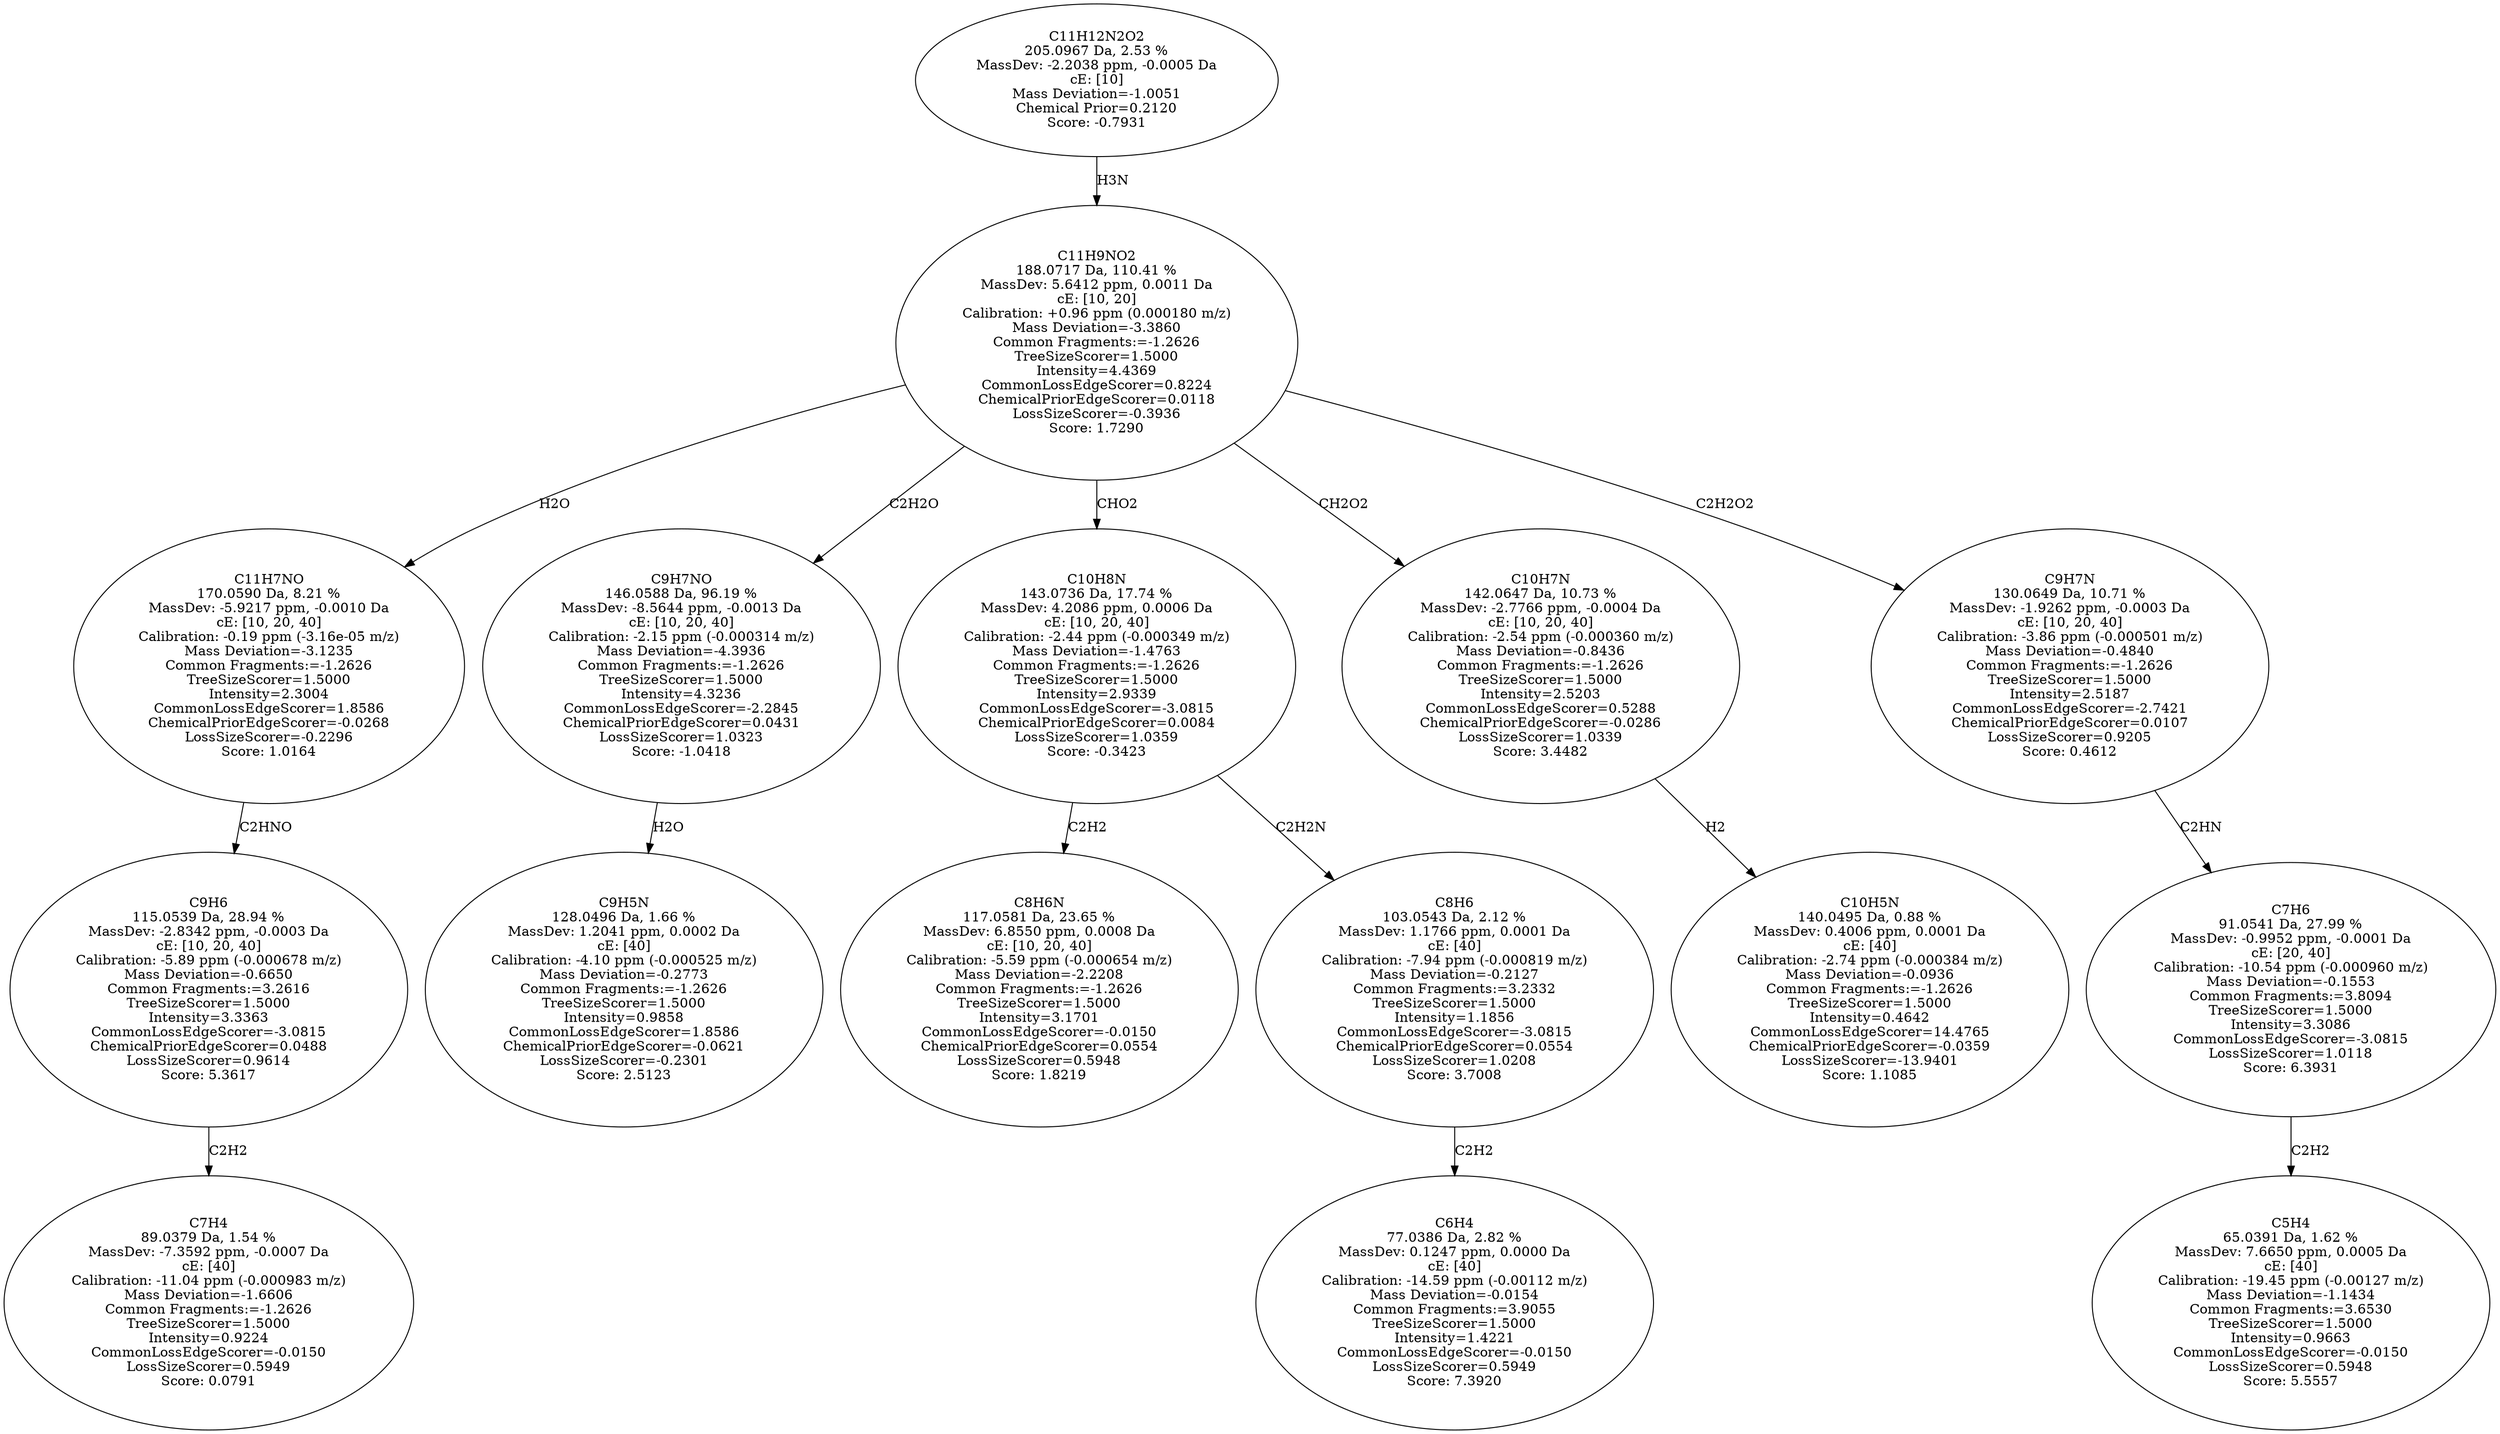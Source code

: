 strict digraph {
v1 [label="C7H4\n89.0379 Da, 1.54 %\nMassDev: -7.3592 ppm, -0.0007 Da\ncE: [40]\nCalibration: -11.04 ppm (-0.000983 m/z)\nMass Deviation=-1.6606\nCommon Fragments:=-1.2626\nTreeSizeScorer=1.5000\nIntensity=0.9224\nCommonLossEdgeScorer=-0.0150\nLossSizeScorer=0.5949\nScore: 0.0791"];
v2 [label="C9H6\n115.0539 Da, 28.94 %\nMassDev: -2.8342 ppm, -0.0003 Da\ncE: [10, 20, 40]\nCalibration: -5.89 ppm (-0.000678 m/z)\nMass Deviation=-0.6650\nCommon Fragments:=3.2616\nTreeSizeScorer=1.5000\nIntensity=3.3363\nCommonLossEdgeScorer=-3.0815\nChemicalPriorEdgeScorer=0.0488\nLossSizeScorer=0.9614\nScore: 5.3617"];
v3 [label="C11H7NO\n170.0590 Da, 8.21 %\nMassDev: -5.9217 ppm, -0.0010 Da\ncE: [10, 20, 40]\nCalibration: -0.19 ppm (-3.16e-05 m/z)\nMass Deviation=-3.1235\nCommon Fragments:=-1.2626\nTreeSizeScorer=1.5000\nIntensity=2.3004\nCommonLossEdgeScorer=1.8586\nChemicalPriorEdgeScorer=-0.0268\nLossSizeScorer=-0.2296\nScore: 1.0164"];
v4 [label="C9H5N\n128.0496 Da, 1.66 %\nMassDev: 1.2041 ppm, 0.0002 Da\ncE: [40]\nCalibration: -4.10 ppm (-0.000525 m/z)\nMass Deviation=-0.2773\nCommon Fragments:=-1.2626\nTreeSizeScorer=1.5000\nIntensity=0.9858\nCommonLossEdgeScorer=1.8586\nChemicalPriorEdgeScorer=-0.0621\nLossSizeScorer=-0.2301\nScore: 2.5123"];
v5 [label="C9H7NO\n146.0588 Da, 96.19 %\nMassDev: -8.5644 ppm, -0.0013 Da\ncE: [10, 20, 40]\nCalibration: -2.15 ppm (-0.000314 m/z)\nMass Deviation=-4.3936\nCommon Fragments:=-1.2626\nTreeSizeScorer=1.5000\nIntensity=4.3236\nCommonLossEdgeScorer=-2.2845\nChemicalPriorEdgeScorer=0.0431\nLossSizeScorer=1.0323\nScore: -1.0418"];
v6 [label="C8H6N\n117.0581 Da, 23.65 %\nMassDev: 6.8550 ppm, 0.0008 Da\ncE: [10, 20, 40]\nCalibration: -5.59 ppm (-0.000654 m/z)\nMass Deviation=-2.2208\nCommon Fragments:=-1.2626\nTreeSizeScorer=1.5000\nIntensity=3.1701\nCommonLossEdgeScorer=-0.0150\nChemicalPriorEdgeScorer=0.0554\nLossSizeScorer=0.5948\nScore: 1.8219"];
v7 [label="C6H4\n77.0386 Da, 2.82 %\nMassDev: 0.1247 ppm, 0.0000 Da\ncE: [40]\nCalibration: -14.59 ppm (-0.00112 m/z)\nMass Deviation=-0.0154\nCommon Fragments:=3.9055\nTreeSizeScorer=1.5000\nIntensity=1.4221\nCommonLossEdgeScorer=-0.0150\nLossSizeScorer=0.5949\nScore: 7.3920"];
v8 [label="C8H6\n103.0543 Da, 2.12 %\nMassDev: 1.1766 ppm, 0.0001 Da\ncE: [40]\nCalibration: -7.94 ppm (-0.000819 m/z)\nMass Deviation=-0.2127\nCommon Fragments:=3.2332\nTreeSizeScorer=1.5000\nIntensity=1.1856\nCommonLossEdgeScorer=-3.0815\nChemicalPriorEdgeScorer=0.0554\nLossSizeScorer=1.0208\nScore: 3.7008"];
v9 [label="C10H8N\n143.0736 Da, 17.74 %\nMassDev: 4.2086 ppm, 0.0006 Da\ncE: [10, 20, 40]\nCalibration: -2.44 ppm (-0.000349 m/z)\nMass Deviation=-1.4763\nCommon Fragments:=-1.2626\nTreeSizeScorer=1.5000\nIntensity=2.9339\nCommonLossEdgeScorer=-3.0815\nChemicalPriorEdgeScorer=0.0084\nLossSizeScorer=1.0359\nScore: -0.3423"];
v10 [label="C10H5N\n140.0495 Da, 0.88 %\nMassDev: 0.4006 ppm, 0.0001 Da\ncE: [40]\nCalibration: -2.74 ppm (-0.000384 m/z)\nMass Deviation=-0.0936\nCommon Fragments:=-1.2626\nTreeSizeScorer=1.5000\nIntensity=0.4642\nCommonLossEdgeScorer=14.4765\nChemicalPriorEdgeScorer=-0.0359\nLossSizeScorer=-13.9401\nScore: 1.1085"];
v11 [label="C10H7N\n142.0647 Da, 10.73 %\nMassDev: -2.7766 ppm, -0.0004 Da\ncE: [10, 20, 40]\nCalibration: -2.54 ppm (-0.000360 m/z)\nMass Deviation=-0.8436\nCommon Fragments:=-1.2626\nTreeSizeScorer=1.5000\nIntensity=2.5203\nCommonLossEdgeScorer=0.5288\nChemicalPriorEdgeScorer=-0.0286\nLossSizeScorer=1.0339\nScore: 3.4482"];
v12 [label="C5H4\n65.0391 Da, 1.62 %\nMassDev: 7.6650 ppm, 0.0005 Da\ncE: [40]\nCalibration: -19.45 ppm (-0.00127 m/z)\nMass Deviation=-1.1434\nCommon Fragments:=3.6530\nTreeSizeScorer=1.5000\nIntensity=0.9663\nCommonLossEdgeScorer=-0.0150\nLossSizeScorer=0.5948\nScore: 5.5557"];
v13 [label="C7H6\n91.0541 Da, 27.99 %\nMassDev: -0.9952 ppm, -0.0001 Da\ncE: [20, 40]\nCalibration: -10.54 ppm (-0.000960 m/z)\nMass Deviation=-0.1553\nCommon Fragments:=3.8094\nTreeSizeScorer=1.5000\nIntensity=3.3086\nCommonLossEdgeScorer=-3.0815\nLossSizeScorer=1.0118\nScore: 6.3931"];
v14 [label="C9H7N\n130.0649 Da, 10.71 %\nMassDev: -1.9262 ppm, -0.0003 Da\ncE: [10, 20, 40]\nCalibration: -3.86 ppm (-0.000501 m/z)\nMass Deviation=-0.4840\nCommon Fragments:=-1.2626\nTreeSizeScorer=1.5000\nIntensity=2.5187\nCommonLossEdgeScorer=-2.7421\nChemicalPriorEdgeScorer=0.0107\nLossSizeScorer=0.9205\nScore: 0.4612"];
v15 [label="C11H9NO2\n188.0717 Da, 110.41 %\nMassDev: 5.6412 ppm, 0.0011 Da\ncE: [10, 20]\nCalibration: +0.96 ppm (0.000180 m/z)\nMass Deviation=-3.3860\nCommon Fragments:=-1.2626\nTreeSizeScorer=1.5000\nIntensity=4.4369\nCommonLossEdgeScorer=0.8224\nChemicalPriorEdgeScorer=0.0118\nLossSizeScorer=-0.3936\nScore: 1.7290"];
v16 [label="C11H12N2O2\n205.0967 Da, 2.53 %\nMassDev: -2.2038 ppm, -0.0005 Da\ncE: [10]\nMass Deviation=-1.0051\nChemical Prior=0.2120\nScore: -0.7931"];
v2 -> v1 [label="C2H2"];
v3 -> v2 [label="C2HNO"];
v15 -> v3 [label="H2O"];
v5 -> v4 [label="H2O"];
v15 -> v5 [label="C2H2O"];
v9 -> v6 [label="C2H2"];
v8 -> v7 [label="C2H2"];
v9 -> v8 [label="C2H2N"];
v15 -> v9 [label="CHO2"];
v11 -> v10 [label="H2"];
v15 -> v11 [label="CH2O2"];
v13 -> v12 [label="C2H2"];
v14 -> v13 [label="C2HN"];
v15 -> v14 [label="C2H2O2"];
v16 -> v15 [label="H3N"];
}